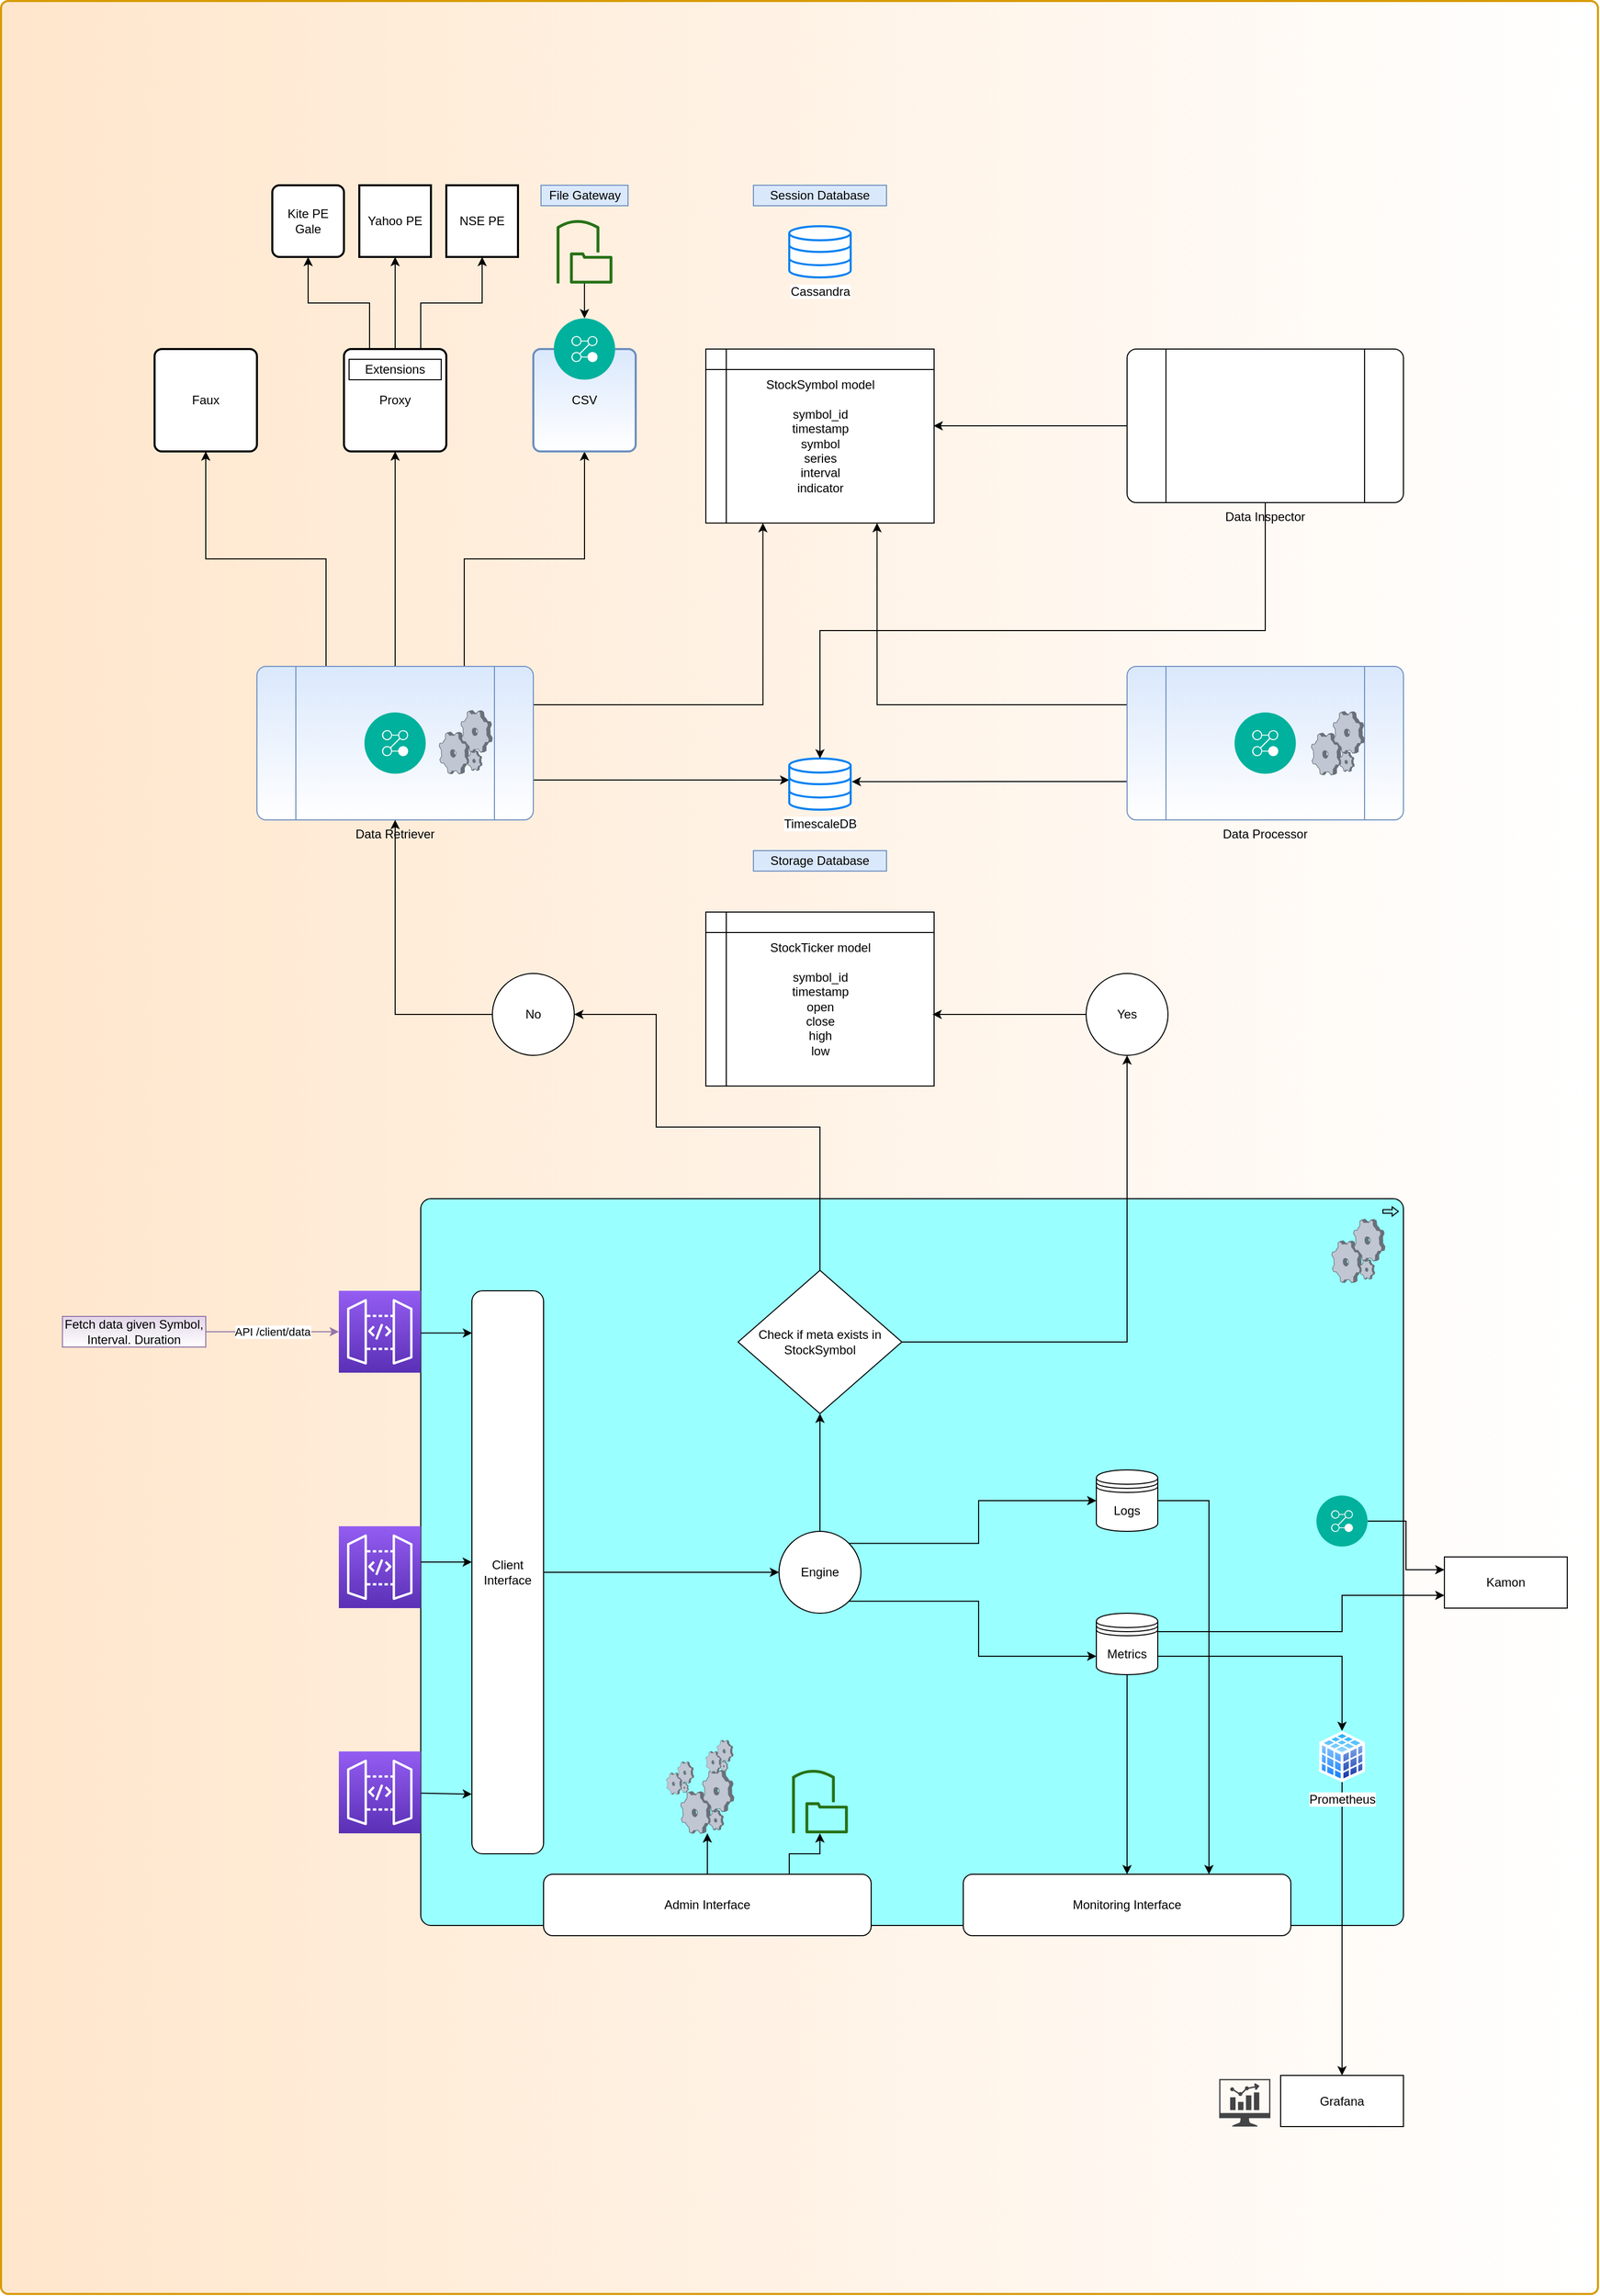<mxfile version="13.5.1" type="device"><diagram id="Fb0wmPboFI6weVUqKvQL" name="Page-1"><mxGraphModel dx="1892" dy="1230" grid="1" gridSize="10" guides="1" tooltips="1" connect="1" arrows="1" fold="1" page="1" pageScale="1" pageWidth="1654" pageHeight="2336" math="0" shadow="0"><root><mxCell id="0"/><mxCell id="1" parent="0"/><mxCell id="yJmRNecihI9iwhD01R0p-2" value="" style="rounded=1;whiteSpace=wrap;html=1;absoluteArcSize=1;arcSize=14;strokeWidth=2;fillColor=#ffe6cc;strokeColor=#d79b00;gradientColor=#ffffff;gradientDirection=east;" parent="1" vertex="1"><mxGeometry x="20" y="40" width="1560" height="2240" as="geometry"/></mxCell><mxCell id="hQlHiaPaZ-2-d9smqd6W-20" style="edgeStyle=orthogonalEdgeStyle;rounded=0;orthogonalLoop=1;jettySize=auto;html=1;exitX=0;exitY=0.25;exitDx=0;exitDy=0;entryX=0.75;entryY=1;entryDx=0;entryDy=0;" parent="1" source="yJmRNecihI9iwhD01R0p-3" target="hQlHiaPaZ-2-d9smqd6W-1" edge="1"><mxGeometry relative="1" as="geometry"/></mxCell><mxCell id="hQlHiaPaZ-2-d9smqd6W-30" style="edgeStyle=orthogonalEdgeStyle;rounded=0;orthogonalLoop=1;jettySize=auto;html=1;exitX=0;exitY=0.75;exitDx=0;exitDy=0;entryX=1.017;entryY=0.453;entryDx=0;entryDy=0;entryPerimeter=0;" parent="1" source="yJmRNecihI9iwhD01R0p-3" target="yJmRNecihI9iwhD01R0p-8" edge="1"><mxGeometry relative="1" as="geometry"><mxPoint x="870" y="803" as="targetPoint"/><Array as="points"/></mxGeometry></mxCell><mxCell id="yJmRNecihI9iwhD01R0p-3" value="Data Processor" style="verticalLabelPosition=bottom;verticalAlign=top;html=1;shape=process;whiteSpace=wrap;rounded=1;size=0.14;arcSize=6;fillColor=#dae8fc;strokeColor=#6c8ebf;gradientColor=#ffffff;" parent="1" vertex="1"><mxGeometry x="1120" y="690" width="270" height="150" as="geometry"/></mxCell><mxCell id="hQlHiaPaZ-2-d9smqd6W-6" style="edgeStyle=orthogonalEdgeStyle;rounded=0;orthogonalLoop=1;jettySize=auto;html=1;exitX=0.25;exitY=0;exitDx=0;exitDy=0;entryX=0.5;entryY=1;entryDx=0;entryDy=0;" parent="1" source="yJmRNecihI9iwhD01R0p-5" target="hQlHiaPaZ-2-d9smqd6W-3" edge="1"><mxGeometry relative="1" as="geometry"/></mxCell><mxCell id="hQlHiaPaZ-2-d9smqd6W-7" style="edgeStyle=orthogonalEdgeStyle;rounded=0;orthogonalLoop=1;jettySize=auto;html=1;exitX=0.5;exitY=0;exitDx=0;exitDy=0;" parent="1" source="yJmRNecihI9iwhD01R0p-5" target="hQlHiaPaZ-2-d9smqd6W-4" edge="1"><mxGeometry relative="1" as="geometry"/></mxCell><mxCell id="hQlHiaPaZ-2-d9smqd6W-8" style="edgeStyle=orthogonalEdgeStyle;rounded=0;orthogonalLoop=1;jettySize=auto;html=1;exitX=0.75;exitY=0;exitDx=0;exitDy=0;" parent="1" source="yJmRNecihI9iwhD01R0p-5" target="hQlHiaPaZ-2-d9smqd6W-5" edge="1"><mxGeometry relative="1" as="geometry"/></mxCell><mxCell id="hQlHiaPaZ-2-d9smqd6W-19" style="edgeStyle=orthogonalEdgeStyle;rounded=0;orthogonalLoop=1;jettySize=auto;html=1;exitX=1;exitY=0.25;exitDx=0;exitDy=0;entryX=0.25;entryY=1;entryDx=0;entryDy=0;" parent="1" source="yJmRNecihI9iwhD01R0p-5" target="hQlHiaPaZ-2-d9smqd6W-1" edge="1"><mxGeometry relative="1" as="geometry"/></mxCell><mxCell id="hQlHiaPaZ-2-d9smqd6W-31" style="edgeStyle=orthogonalEdgeStyle;rounded=0;orthogonalLoop=1;jettySize=auto;html=1;exitX=1;exitY=0.75;exitDx=0;exitDy=0;" parent="1" source="yJmRNecihI9iwhD01R0p-5" target="yJmRNecihI9iwhD01R0p-8" edge="1"><mxGeometry relative="1" as="geometry"><mxPoint x="790" y="801" as="targetPoint"/><Array as="points"><mxPoint x="540" y="801"/></Array></mxGeometry></mxCell><mxCell id="yJmRNecihI9iwhD01R0p-5" value="Data Retriever" style="verticalLabelPosition=bottom;verticalAlign=top;html=1;shape=process;whiteSpace=wrap;rounded=1;size=0.14;arcSize=6;fillColor=#dae8fc;strokeColor=#6c8ebf;gradientColor=#ffffff;" parent="1" vertex="1"><mxGeometry x="270" y="690" width="270" height="150" as="geometry"/></mxCell><mxCell id="yJmRNecihI9iwhD01R0p-7" value="Cassandra" style="html=1;verticalLabelPosition=bottom;align=center;labelBackgroundColor=#ffffff;verticalAlign=top;strokeWidth=2;strokeColor=#0080F0;shadow=0;dashed=0;shape=mxgraph.ios7.icons.data;gradientColor=#ffffff;" parent="1" vertex="1"><mxGeometry x="790" y="260" width="60" height="50" as="geometry"/></mxCell><mxCell id="yJmRNecihI9iwhD01R0p-8" value="TimescaleDB" style="html=1;verticalLabelPosition=bottom;align=center;labelBackgroundColor=#ffffff;verticalAlign=top;strokeWidth=2;strokeColor=#0080F0;shadow=0;dashed=0;shape=mxgraph.ios7.icons.data;gradientColor=#ffffff;" parent="1" vertex="1"><mxGeometry x="790" y="780" width="60" height="50" as="geometry"/></mxCell><mxCell id="yJmRNecihI9iwhD01R0p-10" value="Session Database" style="text;html=1;strokeColor=#6c8ebf;fillColor=#dae8fc;align=center;verticalAlign=middle;whiteSpace=wrap;rounded=0;" parent="1" vertex="1"><mxGeometry x="755" y="220" width="130" height="20" as="geometry"/></mxCell><mxCell id="yJmRNecihI9iwhD01R0p-11" value="Storage Database" style="text;html=1;strokeColor=#6c8ebf;fillColor=#dae8fc;align=center;verticalAlign=middle;whiteSpace=wrap;rounded=0;" parent="1" vertex="1"><mxGeometry x="755" y="870" width="130" height="20" as="geometry"/></mxCell><mxCell id="ulL6gK4UORHkNzCSn9td-14" style="edgeStyle=orthogonalEdgeStyle;rounded=0;orthogonalLoop=1;jettySize=auto;html=1;exitX=0;exitY=0.5;exitDx=0;exitDy=0;exitPerimeter=0;entryX=0;entryY=0.5;entryDx=0;entryDy=0;" parent="1" source="yJmRNecihI9iwhD01R0p-12" target="yJmRNecihI9iwhD01R0p-19" edge="1"><mxGeometry relative="1" as="geometry"/></mxCell><mxCell id="ulL6gK4UORHkNzCSn9td-15" style="edgeStyle=orthogonalEdgeStyle;rounded=0;orthogonalLoop=1;jettySize=auto;html=1;exitX=0;exitY=0.5;exitDx=0;exitDy=0;exitPerimeter=0;entryX=0;entryY=0.5;entryDx=0;entryDy=0;" parent="1" source="yJmRNecihI9iwhD01R0p-12" target="yJmRNecihI9iwhD01R0p-19" edge="1"><mxGeometry relative="1" as="geometry"/></mxCell><mxCell id="yJmRNecihI9iwhD01R0p-12" value="" style="html=1;outlineConnect=0;whiteSpace=wrap;fillColor=#99ffff;shape=mxgraph.archimate3.application;appType=proc;archiType=rounded;" parent="1" vertex="1"><mxGeometry x="430" y="1210" width="960" height="710" as="geometry"/></mxCell><mxCell id="yJmRNecihI9iwhD01R0p-20" style="edgeStyle=orthogonalEdgeStyle;rounded=0;orthogonalLoop=1;jettySize=auto;html=1;entryX=0.002;entryY=0.075;entryDx=0;entryDy=0;entryPerimeter=0;" parent="1" source="yJmRNecihI9iwhD01R0p-14" target="yJmRNecihI9iwhD01R0p-19" edge="1"><mxGeometry relative="1" as="geometry"><mxPoint x="460" y="1438" as="targetPoint"/><Array as="points"><mxPoint x="455" y="1341"/></Array></mxGeometry></mxCell><mxCell id="yJmRNecihI9iwhD01R0p-14" value="" style="outlineConnect=0;fontColor=#232F3E;gradientColor=#945DF2;gradientDirection=north;fillColor=#5A30B5;strokeColor=#ffffff;dashed=0;verticalLabelPosition=bottom;verticalAlign=top;align=center;html=1;fontSize=12;fontStyle=0;aspect=fixed;shape=mxgraph.aws4.resourceIcon;resIcon=mxgraph.aws4.api_gateway;" parent="1" vertex="1"><mxGeometry x="350" y="1300" width="80" height="80" as="geometry"/></mxCell><mxCell id="yJmRNecihI9iwhD01R0p-15" value="" style="outlineConnect=0;fontColor=#232F3E;gradientColor=#945DF2;gradientDirection=north;fillColor=#5A30B5;strokeColor=#ffffff;dashed=0;verticalLabelPosition=bottom;verticalAlign=top;align=center;html=1;fontSize=12;fontStyle=0;aspect=fixed;shape=mxgraph.aws4.resourceIcon;resIcon=mxgraph.aws4.api_gateway;" parent="1" vertex="1"><mxGeometry x="350" y="1530" width="80" height="80" as="geometry"/></mxCell><mxCell id="yJmRNecihI9iwhD01R0p-16" value="" style="outlineConnect=0;fontColor=#232F3E;gradientColor=#945DF2;gradientDirection=north;fillColor=#5A30B5;strokeColor=#ffffff;dashed=0;verticalLabelPosition=bottom;verticalAlign=top;align=center;html=1;fontSize=12;fontStyle=0;aspect=fixed;shape=mxgraph.aws4.resourceIcon;resIcon=mxgraph.aws4.api_gateway;" parent="1" vertex="1"><mxGeometry x="350" y="1750" width="80" height="80" as="geometry"/></mxCell><mxCell id="yJmRNecihI9iwhD01R0p-17" value="API /client/data" style="endArrow=classic;html=1;fillColor=#e1d5e7;strokeColor=#9673a6;exitX=1;exitY=0.5;exitDx=0;exitDy=0;" parent="1" source="yJmRNecihI9iwhD01R0p-18" target="yJmRNecihI9iwhD01R0p-14" edge="1"><mxGeometry width="50" height="50" relative="1" as="geometry"><mxPoint x="50" y="950" as="sourcePoint"/><mxPoint x="180" y="960" as="targetPoint"/></mxGeometry></mxCell><mxCell id="yJmRNecihI9iwhD01R0p-18" value="Fetch data given Symbol, Interval. Duration" style="text;html=1;align=center;verticalAlign=middle;whiteSpace=wrap;rounded=0;fillColor=#e1d5e7;strokeColor=#9673a6;gradientColor=#ffffff;" parent="1" vertex="1"><mxGeometry x="80" y="1325" width="140" height="30" as="geometry"/></mxCell><mxCell id="vk3CULaNRD-GKooiWolL-4" style="edgeStyle=orthogonalEdgeStyle;rounded=0;orthogonalLoop=1;jettySize=auto;html=1;exitX=1;exitY=0.5;exitDx=0;exitDy=0;entryX=0;entryY=0.5;entryDx=0;entryDy=0;" edge="1" parent="1" source="yJmRNecihI9iwhD01R0p-19" target="vk3CULaNRD-GKooiWolL-3"><mxGeometry relative="1" as="geometry"/></mxCell><mxCell id="yJmRNecihI9iwhD01R0p-19" value="Client&lt;br&gt;Interface" style="rounded=1;whiteSpace=wrap;html=1;gradientColor=#ffffff;" parent="1" vertex="1"><mxGeometry x="480" y="1300" width="70" height="550" as="geometry"/></mxCell><mxCell id="hQlHiaPaZ-2-d9smqd6W-1" value="StockSymbol model&lt;br&gt;&lt;br&gt;symbol_id&lt;br&gt;timestamp&lt;br&gt;symbol&lt;br&gt;series&lt;br&gt;interval&lt;br&gt;indicator" style="shape=internalStorage;whiteSpace=wrap;html=1;backgroundOutline=1;align=center;" parent="1" vertex="1"><mxGeometry x="708.5" y="380" width="223" height="170" as="geometry"/></mxCell><mxCell id="hQlHiaPaZ-2-d9smqd6W-18" style="edgeStyle=orthogonalEdgeStyle;rounded=0;orthogonalLoop=1;jettySize=auto;html=1;exitX=0.5;exitY=1;exitDx=0;exitDy=0;" parent="1" source="hQlHiaPaZ-2-d9smqd6W-2" target="yJmRNecihI9iwhD01R0p-8" edge="1"><mxGeometry relative="1" as="geometry"/></mxCell><mxCell id="ulL6gK4UORHkNzCSn9td-18" style="edgeStyle=orthogonalEdgeStyle;rounded=0;orthogonalLoop=1;jettySize=auto;html=1;exitX=0;exitY=0.5;exitDx=0;exitDy=0;" parent="1" source="hQlHiaPaZ-2-d9smqd6W-2" edge="1"><mxGeometry relative="1" as="geometry"><mxPoint x="931" y="455" as="targetPoint"/><Array as="points"><mxPoint x="931" y="455"/></Array></mxGeometry></mxCell><mxCell id="hQlHiaPaZ-2-d9smqd6W-2" value="Data Inspector" style="verticalLabelPosition=bottom;verticalAlign=top;html=1;shape=process;whiteSpace=wrap;rounded=1;size=0.14;arcSize=6;" parent="1" vertex="1"><mxGeometry x="1120" y="380" width="270" height="150" as="geometry"/></mxCell><mxCell id="hQlHiaPaZ-2-d9smqd6W-3" value="Faux" style="rounded=1;whiteSpace=wrap;html=1;absoluteArcSize=1;arcSize=14;strokeWidth=2;" parent="1" vertex="1"><mxGeometry x="170" y="380" width="100" height="100" as="geometry"/></mxCell><mxCell id="vk3CULaNRD-GKooiWolL-49" style="edgeStyle=orthogonalEdgeStyle;rounded=0;orthogonalLoop=1;jettySize=auto;html=1;exitX=0.5;exitY=0;exitDx=0;exitDy=0;entryX=0.5;entryY=1;entryDx=0;entryDy=0;" edge="1" parent="1" source="hQlHiaPaZ-2-d9smqd6W-4" target="vk3CULaNRD-GKooiWolL-48"><mxGeometry relative="1" as="geometry"/></mxCell><mxCell id="vk3CULaNRD-GKooiWolL-50" style="edgeStyle=orthogonalEdgeStyle;rounded=0;orthogonalLoop=1;jettySize=auto;html=1;exitX=0.25;exitY=0;exitDx=0;exitDy=0;entryX=0.5;entryY=1;entryDx=0;entryDy=0;" edge="1" parent="1" source="hQlHiaPaZ-2-d9smqd6W-4" target="vk3CULaNRD-GKooiWolL-47"><mxGeometry relative="1" as="geometry"/></mxCell><mxCell id="vk3CULaNRD-GKooiWolL-52" style="edgeStyle=orthogonalEdgeStyle;rounded=0;orthogonalLoop=1;jettySize=auto;html=1;exitX=0.75;exitY=0;exitDx=0;exitDy=0;entryX=0.5;entryY=1;entryDx=0;entryDy=0;" edge="1" parent="1" source="hQlHiaPaZ-2-d9smqd6W-4" target="vk3CULaNRD-GKooiWolL-51"><mxGeometry relative="1" as="geometry"/></mxCell><mxCell id="hQlHiaPaZ-2-d9smqd6W-4" value="Proxy" style="rounded=1;whiteSpace=wrap;html=1;absoluteArcSize=1;arcSize=14;strokeWidth=2;" parent="1" vertex="1"><mxGeometry x="355" y="380" width="100" height="100" as="geometry"/></mxCell><mxCell id="hQlHiaPaZ-2-d9smqd6W-5" value="CSV" style="rounded=1;whiteSpace=wrap;html=1;absoluteArcSize=1;arcSize=14;strokeWidth=2;fillColor=#dae8fc;strokeColor=#6c8ebf;gradientColor=#ffffff;" parent="1" vertex="1"><mxGeometry x="540" y="380" width="100" height="100" as="geometry"/></mxCell><mxCell id="hQlHiaPaZ-2-d9smqd6W-25" value="StockTicker model&lt;br&gt;&lt;br&gt;symbol_id&lt;br&gt;timestamp&lt;br&gt;open&lt;br&gt;close&lt;br&gt;high&lt;br&gt;low" style="shape=internalStorage;whiteSpace=wrap;html=1;backgroundOutline=1;align=center;" parent="1" vertex="1"><mxGeometry x="708.5" y="930" width="223" height="170" as="geometry"/></mxCell><mxCell id="hQlHiaPaZ-2-d9smqd6W-26" value="" style="aspect=fixed;perimeter=ellipsePerimeter;html=1;align=center;shadow=0;dashed=0;fontColor=#4277BB;labelBackgroundColor=#ffffff;fontSize=12;spacingTop=3;image;image=img/lib/ibm/management/process_management.svg;" parent="1" vertex="1"><mxGeometry x="375" y="735" width="60" height="60" as="geometry"/></mxCell><mxCell id="hQlHiaPaZ-2-d9smqd6W-27" value="" style="aspect=fixed;perimeter=ellipsePerimeter;html=1;align=center;shadow=0;dashed=0;fontColor=#4277BB;labelBackgroundColor=#ffffff;fontSize=12;spacingTop=3;image;image=img/lib/ibm/management/process_management.svg;" parent="1" vertex="1"><mxGeometry x="560" y="350" width="60" height="60" as="geometry"/></mxCell><mxCell id="hQlHiaPaZ-2-d9smqd6W-32" value="" style="aspect=fixed;perimeter=ellipsePerimeter;html=1;align=center;shadow=0;dashed=0;fontColor=#4277BB;labelBackgroundColor=#ffffff;fontSize=12;spacingTop=3;image;image=img/lib/ibm/management/process_management.svg;" parent="1" vertex="1"><mxGeometry x="1225" y="735" width="60" height="60" as="geometry"/></mxCell><mxCell id="ulL6gK4UORHkNzCSn9td-9" style="edgeStyle=orthogonalEdgeStyle;rounded=0;orthogonalLoop=1;jettySize=auto;html=1;exitX=0.5;exitY=0;exitDx=0;exitDy=0;entryX=1;entryY=0.5;entryDx=0;entryDy=0;" parent="1" source="ulL6gK4UORHkNzCSn9td-3" target="ulL6gK4UORHkNzCSn9td-8" edge="1"><mxGeometry relative="1" as="geometry"><Array as="points"><mxPoint x="820" y="1140"/><mxPoint x="660" y="1140"/><mxPoint x="660" y="1030"/></Array></mxGeometry></mxCell><mxCell id="ulL6gK4UORHkNzCSn9td-12" style="edgeStyle=orthogonalEdgeStyle;rounded=0;orthogonalLoop=1;jettySize=auto;html=1;exitX=1;exitY=0.5;exitDx=0;exitDy=0;entryX=0.5;entryY=1;entryDx=0;entryDy=0;" parent="1" source="ulL6gK4UORHkNzCSn9td-3" target="ulL6gK4UORHkNzCSn9td-11" edge="1"><mxGeometry relative="1" as="geometry"/></mxCell><mxCell id="ulL6gK4UORHkNzCSn9td-3" value="Check if meta exists in StockSymbol" style="rhombus;whiteSpace=wrap;html=1;gradientColor=#ffffff;" parent="1" vertex="1"><mxGeometry x="740" y="1280" width="160" height="140" as="geometry"/></mxCell><mxCell id="ulL6gK4UORHkNzCSn9td-19" style="edgeStyle=orthogonalEdgeStyle;rounded=0;orthogonalLoop=1;jettySize=auto;html=1;exitX=0;exitY=0.5;exitDx=0;exitDy=0;" parent="1" source="ulL6gK4UORHkNzCSn9td-8" target="yJmRNecihI9iwhD01R0p-5" edge="1"><mxGeometry relative="1" as="geometry"/></mxCell><mxCell id="ulL6gK4UORHkNzCSn9td-8" value="No" style="ellipse;whiteSpace=wrap;html=1;aspect=fixed;gradientColor=#ffffff;" parent="1" vertex="1"><mxGeometry x="500" y="990" width="80" height="80" as="geometry"/></mxCell><mxCell id="ulL6gK4UORHkNzCSn9td-13" style="edgeStyle=orthogonalEdgeStyle;rounded=0;orthogonalLoop=1;jettySize=auto;html=1;exitX=0;exitY=0.5;exitDx=0;exitDy=0;entryX=0.993;entryY=0.588;entryDx=0;entryDy=0;entryPerimeter=0;" parent="1" source="ulL6gK4UORHkNzCSn9td-11" target="hQlHiaPaZ-2-d9smqd6W-25" edge="1"><mxGeometry relative="1" as="geometry"/></mxCell><mxCell id="ulL6gK4UORHkNzCSn9td-11" value="Yes" style="ellipse;whiteSpace=wrap;html=1;aspect=fixed;gradientColor=#ffffff;" parent="1" vertex="1"><mxGeometry x="1080" y="990" width="80" height="80" as="geometry"/></mxCell><mxCell id="ulL6gK4UORHkNzCSn9td-16" value="" style="endArrow=classic;html=1;exitX=0;exitY=0.5;exitDx=0;exitDy=0;exitPerimeter=0;entryX=0.052;entryY=0.5;entryDx=0;entryDy=0;entryPerimeter=0;" parent="1" source="yJmRNecihI9iwhD01R0p-12" target="yJmRNecihI9iwhD01R0p-12" edge="1"><mxGeometry width="50" height="50" relative="1" as="geometry"><mxPoint x="310" y="1520" as="sourcePoint"/><mxPoint x="360" y="1470" as="targetPoint"/></mxGeometry></mxCell><mxCell id="ulL6gK4UORHkNzCSn9td-17" value="" style="endArrow=classic;html=1;entryX=-0.001;entryY=0.894;entryDx=0;entryDy=0;entryPerimeter=0;" parent="1" source="yJmRNecihI9iwhD01R0p-16" target="yJmRNecihI9iwhD01R0p-19" edge="1"><mxGeometry width="50" height="50" relative="1" as="geometry"><mxPoint x="310" y="1690" as="sourcePoint"/><mxPoint x="480" y="1795" as="targetPoint"/></mxGeometry></mxCell><mxCell id="vk3CULaNRD-GKooiWolL-5" style="edgeStyle=orthogonalEdgeStyle;rounded=0;orthogonalLoop=1;jettySize=auto;html=1;exitX=0.5;exitY=0;exitDx=0;exitDy=0;entryX=0.5;entryY=1;entryDx=0;entryDy=0;" edge="1" parent="1" source="vk3CULaNRD-GKooiWolL-3" target="ulL6gK4UORHkNzCSn9td-3"><mxGeometry relative="1" as="geometry"/></mxCell><mxCell id="vk3CULaNRD-GKooiWolL-13" style="edgeStyle=orthogonalEdgeStyle;rounded=0;orthogonalLoop=1;jettySize=auto;html=1;exitX=1;exitY=0;exitDx=0;exitDy=0;entryX=0;entryY=0.5;entryDx=0;entryDy=0;" edge="1" parent="1" source="vk3CULaNRD-GKooiWolL-3" target="vk3CULaNRD-GKooiWolL-10"><mxGeometry relative="1" as="geometry"/></mxCell><mxCell id="vk3CULaNRD-GKooiWolL-14" style="edgeStyle=orthogonalEdgeStyle;rounded=0;orthogonalLoop=1;jettySize=auto;html=1;exitX=1;exitY=1;exitDx=0;exitDy=0;entryX=0;entryY=0.7;entryDx=0;entryDy=0;" edge="1" parent="1" source="vk3CULaNRD-GKooiWolL-3" target="vk3CULaNRD-GKooiWolL-11"><mxGeometry relative="1" as="geometry"/></mxCell><mxCell id="vk3CULaNRD-GKooiWolL-3" value="Engine" style="ellipse;whiteSpace=wrap;html=1;aspect=fixed;" vertex="1" parent="1"><mxGeometry x="780" y="1535" width="80" height="80" as="geometry"/></mxCell><mxCell id="vk3CULaNRD-GKooiWolL-24" style="edgeStyle=orthogonalEdgeStyle;rounded=0;orthogonalLoop=1;jettySize=auto;html=1;exitX=0.5;exitY=0;exitDx=0;exitDy=0;" edge="1" parent="1" source="vk3CULaNRD-GKooiWolL-6" target="vk3CULaNRD-GKooiWolL-20"><mxGeometry relative="1" as="geometry"/></mxCell><mxCell id="vk3CULaNRD-GKooiWolL-28" style="edgeStyle=orthogonalEdgeStyle;rounded=0;orthogonalLoop=1;jettySize=auto;html=1;exitX=0.75;exitY=0;exitDx=0;exitDy=0;" edge="1" parent="1" source="vk3CULaNRD-GKooiWolL-6" target="vk3CULaNRD-GKooiWolL-25"><mxGeometry relative="1" as="geometry"/></mxCell><mxCell id="vk3CULaNRD-GKooiWolL-6" value="Admin Interface" style="rounded=1;whiteSpace=wrap;html=1;" vertex="1" parent="1"><mxGeometry x="550" y="1870" width="320" height="60" as="geometry"/></mxCell><mxCell id="vk3CULaNRD-GKooiWolL-7" value="Monitoring Interface" style="rounded=1;whiteSpace=wrap;html=1;" vertex="1" parent="1"><mxGeometry x="960" y="1870" width="320" height="60" as="geometry"/></mxCell><mxCell id="vk3CULaNRD-GKooiWolL-8" value="" style="pointerEvents=1;shadow=0;dashed=0;html=1;strokeColor=none;fillColor=#434445;aspect=fixed;labelPosition=center;verticalLabelPosition=bottom;verticalAlign=top;align=center;outlineConnect=0;shape=mxgraph.vvd.nsx_dashboard;" vertex="1" parent="1"><mxGeometry x="1210" y="2070" width="50" height="46.5" as="geometry"/></mxCell><mxCell id="vk3CULaNRD-GKooiWolL-35" style="edgeStyle=orthogonalEdgeStyle;rounded=0;orthogonalLoop=1;jettySize=auto;html=1;exitX=1;exitY=0.5;exitDx=0;exitDy=0;entryX=0.75;entryY=0;entryDx=0;entryDy=0;" edge="1" parent="1" source="vk3CULaNRD-GKooiWolL-10" target="vk3CULaNRD-GKooiWolL-7"><mxGeometry relative="1" as="geometry"/></mxCell><mxCell id="vk3CULaNRD-GKooiWolL-10" value="Logs" style="shape=datastore;whiteSpace=wrap;html=1;" vertex="1" parent="1"><mxGeometry x="1090" y="1475" width="60" height="60" as="geometry"/></mxCell><mxCell id="vk3CULaNRD-GKooiWolL-17" style="edgeStyle=orthogonalEdgeStyle;rounded=0;orthogonalLoop=1;jettySize=auto;html=1;exitX=1;exitY=0.7;exitDx=0;exitDy=0;entryX=0.5;entryY=0;entryDx=0;entryDy=0;" edge="1" parent="1" source="vk3CULaNRD-GKooiWolL-11" target="vk3CULaNRD-GKooiWolL-16"><mxGeometry relative="1" as="geometry"/></mxCell><mxCell id="vk3CULaNRD-GKooiWolL-36" style="edgeStyle=orthogonalEdgeStyle;rounded=0;orthogonalLoop=1;jettySize=auto;html=1;exitX=0.5;exitY=1;exitDx=0;exitDy=0;entryX=0.5;entryY=0;entryDx=0;entryDy=0;" edge="1" parent="1" source="vk3CULaNRD-GKooiWolL-11" target="vk3CULaNRD-GKooiWolL-7"><mxGeometry relative="1" as="geometry"/></mxCell><mxCell id="vk3CULaNRD-GKooiWolL-46" style="edgeStyle=orthogonalEdgeStyle;rounded=0;orthogonalLoop=1;jettySize=auto;html=1;exitX=1;exitY=0.3;exitDx=0;exitDy=0;entryX=0;entryY=0.75;entryDx=0;entryDy=0;" edge="1" parent="1" source="vk3CULaNRD-GKooiWolL-11" target="vk3CULaNRD-GKooiWolL-44"><mxGeometry relative="1" as="geometry"><Array as="points"><mxPoint x="1330" y="1633"/><mxPoint x="1330" y="1598"/></Array></mxGeometry></mxCell><mxCell id="vk3CULaNRD-GKooiWolL-11" value="Metrics" style="shape=datastore;whiteSpace=wrap;html=1;" vertex="1" parent="1"><mxGeometry x="1090" y="1615" width="60" height="60" as="geometry"/></mxCell><mxCell id="vk3CULaNRD-GKooiWolL-15" value="Grafana" style="rounded=0;whiteSpace=wrap;html=1;" vertex="1" parent="1"><mxGeometry x="1270" y="2066.5" width="120" height="50" as="geometry"/></mxCell><mxCell id="vk3CULaNRD-GKooiWolL-32" style="edgeStyle=orthogonalEdgeStyle;rounded=0;orthogonalLoop=1;jettySize=auto;html=1;exitX=0.5;exitY=1;exitDx=0;exitDy=0;" edge="1" parent="1" source="vk3CULaNRD-GKooiWolL-16" target="vk3CULaNRD-GKooiWolL-15"><mxGeometry relative="1" as="geometry"/></mxCell><mxCell id="vk3CULaNRD-GKooiWolL-16" value="Prometheus" style="aspect=fixed;perimeter=ellipsePerimeter;html=1;align=center;shadow=0;dashed=0;spacingTop=3;image;image=img/lib/active_directory/database_cube.svg;" vertex="1" parent="1"><mxGeometry x="1307.5" y="1730" width="45" height="50" as="geometry"/></mxCell><mxCell id="vk3CULaNRD-GKooiWolL-20" value="" style="verticalLabelPosition=bottom;aspect=fixed;html=1;verticalAlign=top;strokeColor=none;align=center;outlineConnect=0;shape=mxgraph.citrix.process;" vertex="1" parent="1"><mxGeometry x="684" y="1768" width="52" height="62" as="geometry"/></mxCell><mxCell id="vk3CULaNRD-GKooiWolL-22" value="" style="verticalLabelPosition=bottom;aspect=fixed;html=1;verticalAlign=top;strokeColor=none;align=center;outlineConnect=0;shape=mxgraph.citrix.process;" vertex="1" parent="1"><mxGeometry x="448" y="733" width="52" height="62" as="geometry"/></mxCell><mxCell id="vk3CULaNRD-GKooiWolL-23" value="" style="verticalLabelPosition=bottom;aspect=fixed;html=1;verticalAlign=top;strokeColor=none;align=center;outlineConnect=0;shape=mxgraph.citrix.process;" vertex="1" parent="1"><mxGeometry x="1300" y="734" width="52" height="62" as="geometry"/></mxCell><mxCell id="vk3CULaNRD-GKooiWolL-25" value="" style="outlineConnect=0;fontColor=#232F3E;gradientColor=none;fillColor=#277116;strokeColor=none;dashed=0;verticalLabelPosition=bottom;verticalAlign=top;align=center;html=1;fontSize=12;fontStyle=0;aspect=fixed;pointerEvents=1;shape=mxgraph.aws4.file_gateway;" vertex="1" parent="1"><mxGeometry x="792.58" y="1768" width="54.84" height="62" as="geometry"/></mxCell><mxCell id="vk3CULaNRD-GKooiWolL-30" value="" style="edgeStyle=orthogonalEdgeStyle;rounded=0;orthogonalLoop=1;jettySize=auto;html=1;" edge="1" parent="1" source="vk3CULaNRD-GKooiWolL-29" target="hQlHiaPaZ-2-d9smqd6W-27"><mxGeometry relative="1" as="geometry"/></mxCell><mxCell id="vk3CULaNRD-GKooiWolL-29" value="" style="outlineConnect=0;fontColor=#232F3E;gradientColor=none;fillColor=#277116;strokeColor=none;dashed=0;verticalLabelPosition=bottom;verticalAlign=top;align=center;html=1;fontSize=12;fontStyle=0;aspect=fixed;pointerEvents=1;shape=mxgraph.aws4.file_gateway;" vertex="1" parent="1"><mxGeometry x="562.58" y="254" width="54.84" height="62" as="geometry"/></mxCell><mxCell id="vk3CULaNRD-GKooiWolL-38" value="File Gateway" style="text;html=1;strokeColor=#6c8ebf;fillColor=#dae8fc;align=center;verticalAlign=middle;whiteSpace=wrap;rounded=0;" vertex="1" parent="1"><mxGeometry x="547.5" y="220" width="85" height="20" as="geometry"/></mxCell><mxCell id="vk3CULaNRD-GKooiWolL-39" value="" style="verticalLabelPosition=bottom;aspect=fixed;html=1;verticalAlign=top;strokeColor=none;align=center;outlineConnect=0;shape=mxgraph.citrix.process;" vertex="1" parent="1"><mxGeometry x="670" y="1760" width="26.84" height="32" as="geometry"/></mxCell><mxCell id="vk3CULaNRD-GKooiWolL-40" value="" style="verticalLabelPosition=bottom;aspect=fixed;html=1;verticalAlign=top;strokeColor=none;align=center;outlineConnect=0;shape=mxgraph.citrix.process;" vertex="1" parent="1"><mxGeometry x="708.5" y="1739" width="26.84" height="32" as="geometry"/></mxCell><mxCell id="vk3CULaNRD-GKooiWolL-41" value="" style="verticalLabelPosition=bottom;aspect=fixed;html=1;verticalAlign=top;strokeColor=none;align=center;outlineConnect=0;shape=mxgraph.citrix.process;" vertex="1" parent="1"><mxGeometry x="1320" y="1230" width="52" height="62" as="geometry"/></mxCell><mxCell id="vk3CULaNRD-GKooiWolL-55" style="edgeStyle=orthogonalEdgeStyle;rounded=0;orthogonalLoop=1;jettySize=auto;html=1;entryX=0;entryY=0.25;entryDx=0;entryDy=0;" edge="1" parent="1" source="vk3CULaNRD-GKooiWolL-42" target="vk3CULaNRD-GKooiWolL-44"><mxGeometry relative="1" as="geometry"/></mxCell><mxCell id="vk3CULaNRD-GKooiWolL-42" value="" style="aspect=fixed;perimeter=ellipsePerimeter;html=1;align=center;shadow=0;dashed=0;fontColor=#4277BB;labelBackgroundColor=#ffffff;fontSize=12;spacingTop=3;image;image=img/lib/ibm/management/process_management.svg;" vertex="1" parent="1"><mxGeometry x="1305" y="1500" width="50" height="50" as="geometry"/></mxCell><mxCell id="vk3CULaNRD-GKooiWolL-44" value="Kamon" style="rounded=0;whiteSpace=wrap;html=1;" vertex="1" parent="1"><mxGeometry x="1430" y="1560" width="120" height="50" as="geometry"/></mxCell><mxCell id="vk3CULaNRD-GKooiWolL-47" value="Kite PE&lt;br&gt;Gale" style="rounded=1;whiteSpace=wrap;html=1;absoluteArcSize=1;arcSize=14;strokeWidth=2;" vertex="1" parent="1"><mxGeometry x="285" y="220" width="70" height="70" as="geometry"/></mxCell><mxCell id="vk3CULaNRD-GKooiWolL-48" value="Yahoo PE" style="rounded=1;whiteSpace=wrap;html=1;absoluteArcSize=1;arcSize=0;strokeWidth=2;" vertex="1" parent="1"><mxGeometry x="370" y="220" width="70" height="70" as="geometry"/></mxCell><mxCell id="vk3CULaNRD-GKooiWolL-51" value="NSE PE" style="rounded=1;whiteSpace=wrap;html=1;absoluteArcSize=1;arcSize=0;strokeWidth=2;" vertex="1" parent="1"><mxGeometry x="455" y="220" width="70" height="70" as="geometry"/></mxCell><mxCell id="vk3CULaNRD-GKooiWolL-54" value="Extensions" style="rounded=0;whiteSpace=wrap;html=1;" vertex="1" parent="1"><mxGeometry x="360" y="390" width="90" height="20" as="geometry"/></mxCell></root></mxGraphModel></diagram></mxfile>